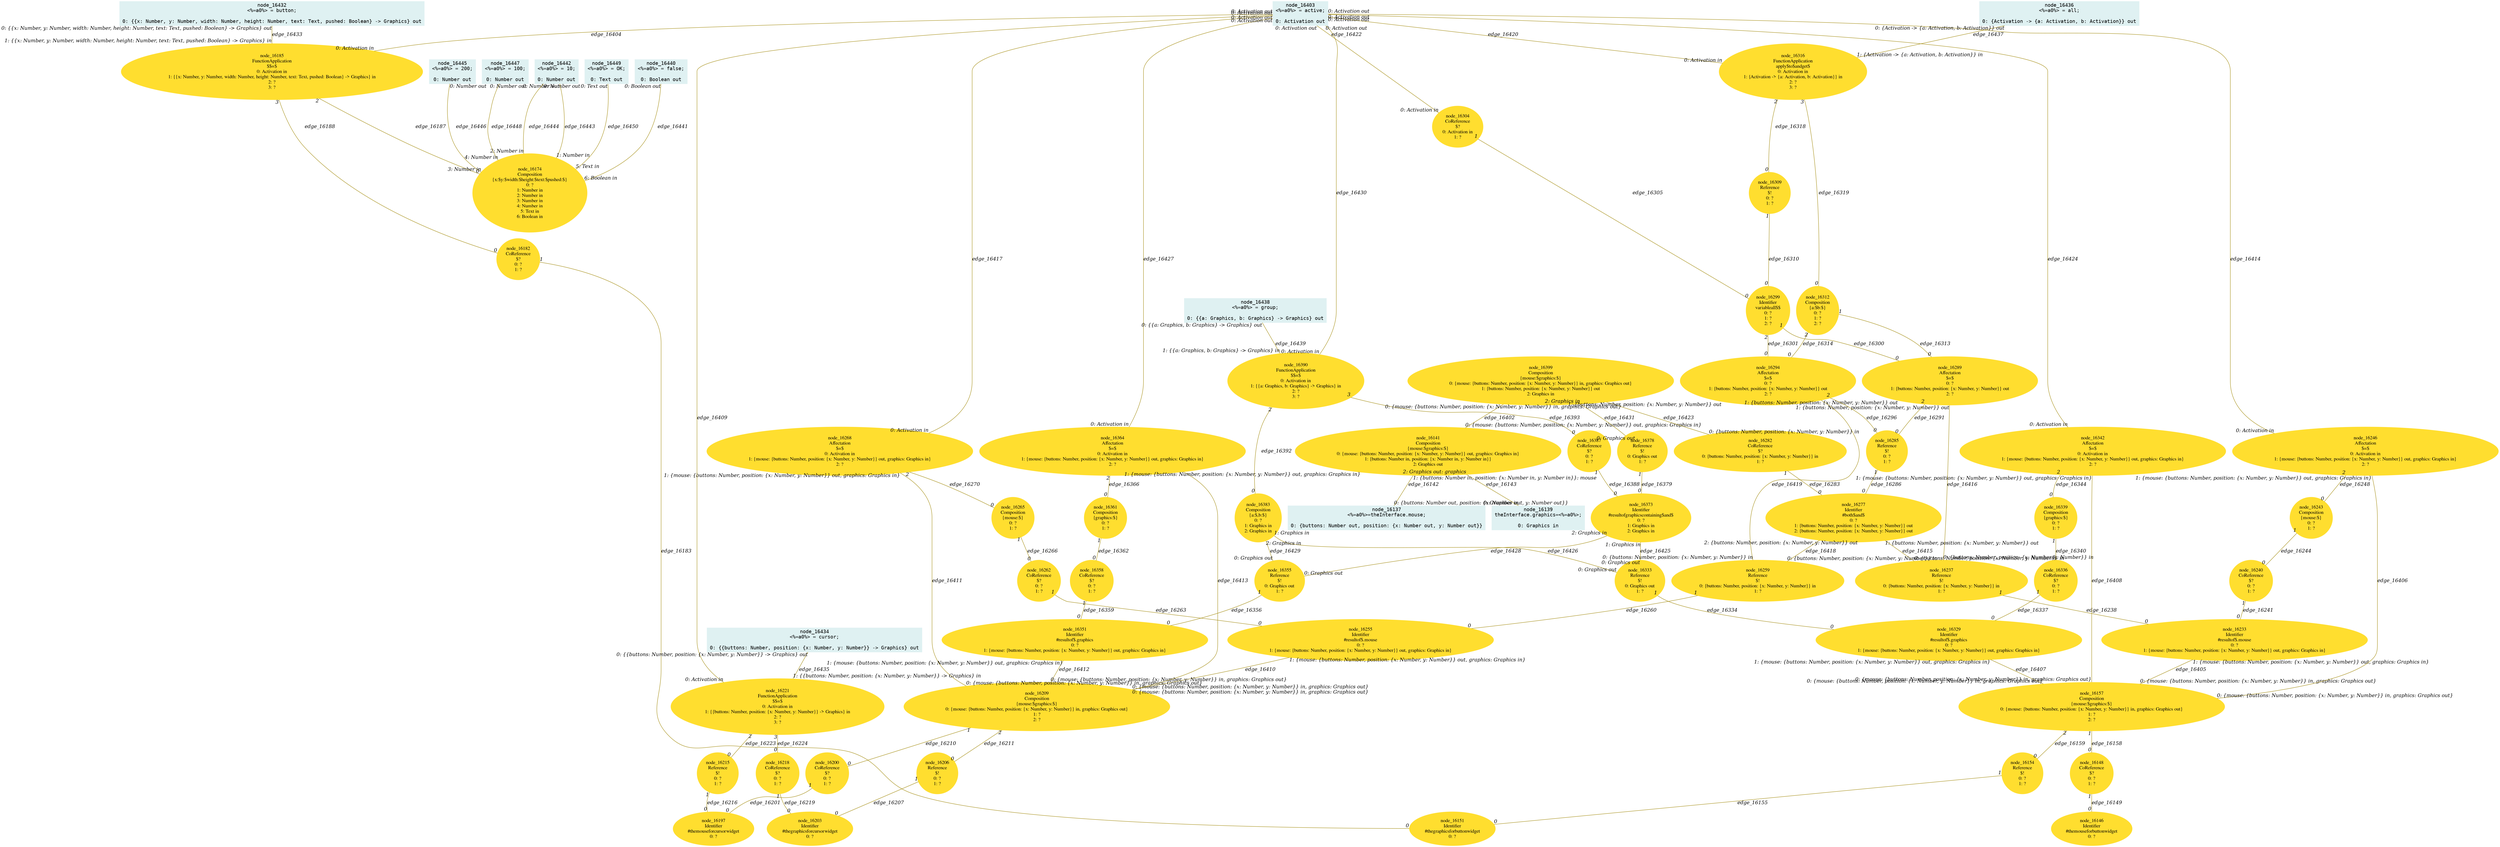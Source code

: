 digraph g{node_16137 [shape="box", style="filled", color="#dff1f2", fontname="Courier", label="node_16137
<%=a0%>=theInterface.mouse;

0: {buttons: Number out, position: {x: Number out, y: Number out}}" ]
node_16139 [shape="box", style="filled", color="#dff1f2", fontname="Courier", label="node_16139
theInterface.graphics=<%=a0%>;

0: Graphics in" ]
node_16141 [shape="ellipse", style="filled", color="#ffde2f", fontname="Times", label="node_16141
Composition
{mouse:$graphics:$}
0: {mouse: {buttons: Number, position: {x: Number, y: Number}} out, graphics: Graphics in}
1: {buttons: Number in, position: {x: Number in, y: Number in}}
2: Graphics out" ]
node_16146 [shape="ellipse", style="filled", color="#ffde2f", fontname="Times", label="node_16146
Identifier
#themouseforbuttonwidget
0: ?" ]
node_16148 [shape="ellipse", style="filled", color="#ffde2f", fontname="Times", label="node_16148
CoReference
$?
0: ?
1: ?" ]
node_16151 [shape="ellipse", style="filled", color="#ffde2f", fontname="Times", label="node_16151
Identifier
#thegraphicsforbuttonwidget
0: ?" ]
node_16154 [shape="ellipse", style="filled", color="#ffde2f", fontname="Times", label="node_16154
Reference
$!
0: ?
1: ?" ]
node_16157 [shape="ellipse", style="filled", color="#ffde2f", fontname="Times", label="node_16157
Composition
{mouse:$graphics:$}
0: {mouse: {buttons: Number, position: {x: Number, y: Number}} in, graphics: Graphics out}
1: ?
2: ?" ]
node_16174 [shape="ellipse", style="filled", color="#ffde2f", fontname="Times", label="node_16174
Composition
{x:$y:$width:$height:$text:$pushed:$}
0: ?
1: Number in
2: Number in
3: Number in
4: Number in
5: Text in
6: Boolean in" ]
node_16182 [shape="ellipse", style="filled", color="#ffde2f", fontname="Times", label="node_16182
CoReference
$?
0: ?
1: ?" ]
node_16185 [shape="ellipse", style="filled", color="#ffde2f", fontname="Times", label="node_16185
FunctionApplication
$$=$
0: Activation in
1: {{x: Number, y: Number, width: Number, height: Number, text: Text, pushed: Boolean} -> Graphics} in
2: ?
3: ?" ]
node_16197 [shape="ellipse", style="filled", color="#ffde2f", fontname="Times", label="node_16197
Identifier
#themouseforcursorwidget
0: ?" ]
node_16200 [shape="ellipse", style="filled", color="#ffde2f", fontname="Times", label="node_16200
CoReference
$?
0: ?
1: ?" ]
node_16203 [shape="ellipse", style="filled", color="#ffde2f", fontname="Times", label="node_16203
Identifier
#thegraphicsforcursorwidget
0: ?" ]
node_16206 [shape="ellipse", style="filled", color="#ffde2f", fontname="Times", label="node_16206
Reference
$!
0: ?
1: ?" ]
node_16209 [shape="ellipse", style="filled", color="#ffde2f", fontname="Times", label="node_16209
Composition
{mouse:$graphics:$}
0: {mouse: {buttons: Number, position: {x: Number, y: Number}} in, graphics: Graphics out}
1: ?
2: ?" ]
node_16215 [shape="ellipse", style="filled", color="#ffde2f", fontname="Times", label="node_16215
Reference
$!
0: ?
1: ?" ]
node_16218 [shape="ellipse", style="filled", color="#ffde2f", fontname="Times", label="node_16218
CoReference
$?
0: ?
1: ?" ]
node_16221 [shape="ellipse", style="filled", color="#ffde2f", fontname="Times", label="node_16221
FunctionApplication
$$=$
0: Activation in
1: {{buttons: Number, position: {x: Number, y: Number}} -> Graphics} in
2: ?
3: ?" ]
node_16233 [shape="ellipse", style="filled", color="#ffde2f", fontname="Times", label="node_16233
Identifier
#resultof$.mouse
0: ?
1: {mouse: {buttons: Number, position: {x: Number, y: Number}} out, graphics: Graphics in}" ]
node_16237 [shape="ellipse", style="filled", color="#ffde2f", fontname="Times", label="node_16237
Reference
$!
0: {buttons: Number, position: {x: Number, y: Number}} in
1: ?" ]
node_16240 [shape="ellipse", style="filled", color="#ffde2f", fontname="Times", label="node_16240
CoReference
$?
0: ?
1: ?" ]
node_16243 [shape="ellipse", style="filled", color="#ffde2f", fontname="Times", label="node_16243
Composition
{mouse:$}
0: ?
1: ?" ]
node_16246 [shape="ellipse", style="filled", color="#ffde2f", fontname="Times", label="node_16246
Affectation
$=$
0: Activation in
1: {mouse: {buttons: Number, position: {x: Number, y: Number}} out, graphics: Graphics in}
2: ?" ]
node_16255 [shape="ellipse", style="filled", color="#ffde2f", fontname="Times", label="node_16255
Identifier
#resultof$.mouse
0: ?
1: {mouse: {buttons: Number, position: {x: Number, y: Number}} out, graphics: Graphics in}" ]
node_16259 [shape="ellipse", style="filled", color="#ffde2f", fontname="Times", label="node_16259
Reference
$!
0: {buttons: Number, position: {x: Number, y: Number}} in
1: ?" ]
node_16262 [shape="ellipse", style="filled", color="#ffde2f", fontname="Times", label="node_16262
CoReference
$?
0: ?
1: ?" ]
node_16265 [shape="ellipse", style="filled", color="#ffde2f", fontname="Times", label="node_16265
Composition
{mouse:$}
0: ?
1: ?" ]
node_16268 [shape="ellipse", style="filled", color="#ffde2f", fontname="Times", label="node_16268
Affectation
$=$
0: Activation in
1: {mouse: {buttons: Number, position: {x: Number, y: Number}} out, graphics: Graphics in}
2: ?" ]
node_16277 [shape="ellipse", style="filled", color="#ffde2f", fontname="Times", label="node_16277
Identifier
#both$and$
0: ?
1: {buttons: Number, position: {x: Number, y: Number}} out
2: {buttons: Number, position: {x: Number, y: Number}} out" ]
node_16282 [shape="ellipse", style="filled", color="#ffde2f", fontname="Times", label="node_16282
CoReference
$?
0: {buttons: Number, position: {x: Number, y: Number}} in
1: ?" ]
node_16285 [shape="ellipse", style="filled", color="#ffde2f", fontname="Times", label="node_16285
Reference
$!
0: ?
1: ?" ]
node_16289 [shape="ellipse", style="filled", color="#ffde2f", fontname="Times", label="node_16289
Affectation
$=$
0: ?
1: {buttons: Number, position: {x: Number, y: Number}} out
2: ?" ]
node_16294 [shape="ellipse", style="filled", color="#ffde2f", fontname="Times", label="node_16294
Affectation
$=$
0: ?
1: {buttons: Number, position: {x: Number, y: Number}} out
2: ?" ]
node_16299 [shape="ellipse", style="filled", color="#ffde2f", fontname="Times", label="node_16299
Identifier
variableall$$
0: ?
1: ?
2: ?" ]
node_16304 [shape="ellipse", style="filled", color="#ffde2f", fontname="Times", label="node_16304
CoReference
$?
0: Activation in
1: ?" ]
node_16309 [shape="ellipse", style="filled", color="#ffde2f", fontname="Times", label="node_16309
Reference
$!
0: ?
1: ?" ]
node_16312 [shape="ellipse", style="filled", color="#ffde2f", fontname="Times", label="node_16312
Composition
{a:$b:$}
0: ?
1: ?
2: ?" ]
node_16316 [shape="ellipse", style="filled", color="#ffde2f", fontname="Times", label="node_16316
FunctionApplication
apply$to$andget$
0: Activation in
1: {Activation -> {a: Activation, b: Activation}} in
2: ?
3: ?" ]
node_16329 [shape="ellipse", style="filled", color="#ffde2f", fontname="Times", label="node_16329
Identifier
#resultof$.graphics
0: ?
1: {mouse: {buttons: Number, position: {x: Number, y: Number}} out, graphics: Graphics in}" ]
node_16333 [shape="ellipse", style="filled", color="#ffde2f", fontname="Times", label="node_16333
Reference
$!
0: Graphics out
1: ?" ]
node_16336 [shape="ellipse", style="filled", color="#ffde2f", fontname="Times", label="node_16336
CoReference
$?
0: ?
1: ?" ]
node_16339 [shape="ellipse", style="filled", color="#ffde2f", fontname="Times", label="node_16339
Composition
{graphics:$}
0: ?
1: ?" ]
node_16342 [shape="ellipse", style="filled", color="#ffde2f", fontname="Times", label="node_16342
Affectation
$=$
0: Activation in
1: {mouse: {buttons: Number, position: {x: Number, y: Number}} out, graphics: Graphics in}
2: ?" ]
node_16351 [shape="ellipse", style="filled", color="#ffde2f", fontname="Times", label="node_16351
Identifier
#resultof$.graphics
0: ?
1: {mouse: {buttons: Number, position: {x: Number, y: Number}} out, graphics: Graphics in}" ]
node_16355 [shape="ellipse", style="filled", color="#ffde2f", fontname="Times", label="node_16355
Reference
$!
0: Graphics out
1: ?" ]
node_16358 [shape="ellipse", style="filled", color="#ffde2f", fontname="Times", label="node_16358
CoReference
$?
0: ?
1: ?" ]
node_16361 [shape="ellipse", style="filled", color="#ffde2f", fontname="Times", label="node_16361
Composition
{graphics:$}
0: ?
1: ?" ]
node_16364 [shape="ellipse", style="filled", color="#ffde2f", fontname="Times", label="node_16364
Affectation
$=$
0: Activation in
1: {mouse: {buttons: Number, position: {x: Number, y: Number}} out, graphics: Graphics in}
2: ?" ]
node_16373 [shape="ellipse", style="filled", color="#ffde2f", fontname="Times", label="node_16373
Identifier
#resultofgraphicscontaining$and$
0: ?
1: Graphics in
2: Graphics in" ]
node_16378 [shape="ellipse", style="filled", color="#ffde2f", fontname="Times", label="node_16378
Reference
$!
0: Graphics out
1: ?" ]
node_16383 [shape="ellipse", style="filled", color="#ffde2f", fontname="Times", label="node_16383
Composition
{a:$,b:$}
0: ?
1: Graphics in
2: Graphics in" ]
node_16387 [shape="ellipse", style="filled", color="#ffde2f", fontname="Times", label="node_16387
CoReference
$?
0: ?
1: ?" ]
node_16390 [shape="ellipse", style="filled", color="#ffde2f", fontname="Times", label="node_16390
FunctionApplication
$$=$
0: Activation in
1: {{a: Graphics, b: Graphics} -> Graphics} in
2: ?
3: ?" ]
node_16399 [shape="ellipse", style="filled", color="#ffde2f", fontname="Times", label="node_16399
Composition
{mouse:$graphics:$}
0: {mouse: {buttons: Number, position: {x: Number, y: Number}} in, graphics: Graphics out}
1: {buttons: Number, position: {x: Number, y: Number}} out
2: Graphics in" ]
node_16403 [shape="box", style="filled", color="#dff1f2", fontname="Courier", label="node_16403
<%=a0%> = active;

0: Activation out" ]
node_16432 [shape="box", style="filled", color="#dff1f2", fontname="Courier", label="node_16432
<%=a0%> = button;

0: {{x: Number, y: Number, width: Number, height: Number, text: Text, pushed: Boolean} -> Graphics} out" ]
node_16434 [shape="box", style="filled", color="#dff1f2", fontname="Courier", label="node_16434
<%=a0%> = cursor;

0: {{buttons: Number, position: {x: Number, y: Number}} -> Graphics} out" ]
node_16436 [shape="box", style="filled", color="#dff1f2", fontname="Courier", label="node_16436
<%=a0%> = all;

0: {Activation -> {a: Activation, b: Activation}} out" ]
node_16438 [shape="box", style="filled", color="#dff1f2", fontname="Courier", label="node_16438
<%=a0%> = group;

0: {{a: Graphics, b: Graphics} -> Graphics} out" ]
node_16440 [shape="box", style="filled", color="#dff1f2", fontname="Courier", label="node_16440
<%=a0%> = false;

0: Boolean out" ]
node_16442 [shape="box", style="filled", color="#dff1f2", fontname="Courier", label="node_16442
<%=a0%> = 10;

0: Number out" ]
node_16445 [shape="box", style="filled", color="#dff1f2", fontname="Courier", label="node_16445
<%=a0%> = 200;

0: Number out" ]
node_16447 [shape="box", style="filled", color="#dff1f2", fontname="Courier", label="node_16447
<%=a0%> = 100;

0: Number out" ]
node_16449 [shape="box", style="filled", color="#dff1f2", fontname="Courier", label="node_16449
<%=a0%> = OK;

0: Text out" ]
node_16141 -> node_16137 [dir=none, arrowHead=none, fontname="Times-Italic", arrowsize=1, color="#9d8400", label="edge_16142",  headlabel="0: {buttons: Number out, position: {x: Number out, y: Number out}}", taillabel="1: {buttons: Number in, position: {x: Number in, y: Number in}}: mouse" ]
node_16141 -> node_16139 [dir=none, arrowHead=none, fontname="Times-Italic", arrowsize=1, color="#9d8400", label="edge_16143",  headlabel="0: Graphics in", taillabel="2: Graphics out: graphics" ]
node_16148 -> node_16146 [dir=none, arrowHead=none, fontname="Times-Italic", arrowsize=1, color="#9d8400", label="edge_16149",  headlabel="0", taillabel="1" ]
node_16154 -> node_16151 [dir=none, arrowHead=none, fontname="Times-Italic", arrowsize=1, color="#9d8400", label="edge_16155",  headlabel="0", taillabel="1" ]
node_16157 -> node_16148 [dir=none, arrowHead=none, fontname="Times-Italic", arrowsize=1, color="#9d8400", label="edge_16158",  headlabel="0", taillabel="1" ]
node_16157 -> node_16154 [dir=none, arrowHead=none, fontname="Times-Italic", arrowsize=1, color="#9d8400", label="edge_16159",  headlabel="0", taillabel="2" ]
node_16182 -> node_16151 [dir=none, arrowHead=none, fontname="Times-Italic", arrowsize=1, color="#9d8400", label="edge_16183",  headlabel="0", taillabel="1" ]
node_16185 -> node_16174 [dir=none, arrowHead=none, fontname="Times-Italic", arrowsize=1, color="#9d8400", label="edge_16187",  headlabel="0", taillabel="2" ]
node_16185 -> node_16182 [dir=none, arrowHead=none, fontname="Times-Italic", arrowsize=1, color="#9d8400", label="edge_16188",  headlabel="0", taillabel="3" ]
node_16200 -> node_16197 [dir=none, arrowHead=none, fontname="Times-Italic", arrowsize=1, color="#9d8400", label="edge_16201",  headlabel="0", taillabel="1" ]
node_16206 -> node_16203 [dir=none, arrowHead=none, fontname="Times-Italic", arrowsize=1, color="#9d8400", label="edge_16207",  headlabel="0", taillabel="1" ]
node_16209 -> node_16200 [dir=none, arrowHead=none, fontname="Times-Italic", arrowsize=1, color="#9d8400", label="edge_16210",  headlabel="0", taillabel="1" ]
node_16209 -> node_16206 [dir=none, arrowHead=none, fontname="Times-Italic", arrowsize=1, color="#9d8400", label="edge_16211",  headlabel="0", taillabel="2" ]
node_16215 -> node_16197 [dir=none, arrowHead=none, fontname="Times-Italic", arrowsize=1, color="#9d8400", label="edge_16216",  headlabel="0", taillabel="1" ]
node_16218 -> node_16203 [dir=none, arrowHead=none, fontname="Times-Italic", arrowsize=1, color="#9d8400", label="edge_16219",  headlabel="0", taillabel="1" ]
node_16221 -> node_16215 [dir=none, arrowHead=none, fontname="Times-Italic", arrowsize=1, color="#9d8400", label="edge_16223",  headlabel="0", taillabel="2" ]
node_16221 -> node_16218 [dir=none, arrowHead=none, fontname="Times-Italic", arrowsize=1, color="#9d8400", label="edge_16224",  headlabel="0", taillabel="3" ]
node_16237 -> node_16233 [dir=none, arrowHead=none, fontname="Times-Italic", arrowsize=1, color="#9d8400", label="edge_16238",  headlabel="0", taillabel="1" ]
node_16240 -> node_16233 [dir=none, arrowHead=none, fontname="Times-Italic", arrowsize=1, color="#9d8400", label="edge_16241",  headlabel="0", taillabel="1" ]
node_16243 -> node_16240 [dir=none, arrowHead=none, fontname="Times-Italic", arrowsize=1, color="#9d8400", label="edge_16244",  headlabel="0", taillabel="1" ]
node_16246 -> node_16243 [dir=none, arrowHead=none, fontname="Times-Italic", arrowsize=1, color="#9d8400", label="edge_16248",  headlabel="0", taillabel="2" ]
node_16259 -> node_16255 [dir=none, arrowHead=none, fontname="Times-Italic", arrowsize=1, color="#9d8400", label="edge_16260",  headlabel="0", taillabel="1" ]
node_16262 -> node_16255 [dir=none, arrowHead=none, fontname="Times-Italic", arrowsize=1, color="#9d8400", label="edge_16263",  headlabel="0", taillabel="1" ]
node_16265 -> node_16262 [dir=none, arrowHead=none, fontname="Times-Italic", arrowsize=1, color="#9d8400", label="edge_16266",  headlabel="0", taillabel="1" ]
node_16268 -> node_16265 [dir=none, arrowHead=none, fontname="Times-Italic", arrowsize=1, color="#9d8400", label="edge_16270",  headlabel="0", taillabel="2" ]
node_16282 -> node_16277 [dir=none, arrowHead=none, fontname="Times-Italic", arrowsize=1, color="#9d8400", label="edge_16283",  headlabel="0", taillabel="1" ]
node_16285 -> node_16277 [dir=none, arrowHead=none, fontname="Times-Italic", arrowsize=1, color="#9d8400", label="edge_16286",  headlabel="0", taillabel="1" ]
node_16289 -> node_16285 [dir=none, arrowHead=none, fontname="Times-Italic", arrowsize=1, color="#9d8400", label="edge_16291",  headlabel="0", taillabel="2" ]
node_16294 -> node_16285 [dir=none, arrowHead=none, fontname="Times-Italic", arrowsize=1, color="#9d8400", label="edge_16296",  headlabel="0", taillabel="2" ]
node_16299 -> node_16289 [dir=none, arrowHead=none, fontname="Times-Italic", arrowsize=1, color="#9d8400", label="edge_16300",  headlabel="0", taillabel="1" ]
node_16299 -> node_16294 [dir=none, arrowHead=none, fontname="Times-Italic", arrowsize=1, color="#9d8400", label="edge_16301",  headlabel="0", taillabel="2" ]
node_16304 -> node_16299 [dir=none, arrowHead=none, fontname="Times-Italic", arrowsize=1, color="#9d8400", label="edge_16305",  headlabel="0", taillabel="1" ]
node_16309 -> node_16299 [dir=none, arrowHead=none, fontname="Times-Italic", arrowsize=1, color="#9d8400", label="edge_16310",  headlabel="0", taillabel="1" ]
node_16312 -> node_16289 [dir=none, arrowHead=none, fontname="Times-Italic", arrowsize=1, color="#9d8400", label="edge_16313",  headlabel="0", taillabel="1" ]
node_16312 -> node_16294 [dir=none, arrowHead=none, fontname="Times-Italic", arrowsize=1, color="#9d8400", label="edge_16314",  headlabel="0", taillabel="2" ]
node_16316 -> node_16309 [dir=none, arrowHead=none, fontname="Times-Italic", arrowsize=1, color="#9d8400", label="edge_16318",  headlabel="0", taillabel="2" ]
node_16316 -> node_16312 [dir=none, arrowHead=none, fontname="Times-Italic", arrowsize=1, color="#9d8400", label="edge_16319",  headlabel="0", taillabel="3" ]
node_16333 -> node_16329 [dir=none, arrowHead=none, fontname="Times-Italic", arrowsize=1, color="#9d8400", label="edge_16334",  headlabel="0", taillabel="1" ]
node_16336 -> node_16329 [dir=none, arrowHead=none, fontname="Times-Italic", arrowsize=1, color="#9d8400", label="edge_16337",  headlabel="0", taillabel="1" ]
node_16339 -> node_16336 [dir=none, arrowHead=none, fontname="Times-Italic", arrowsize=1, color="#9d8400", label="edge_16340",  headlabel="0", taillabel="1" ]
node_16342 -> node_16339 [dir=none, arrowHead=none, fontname="Times-Italic", arrowsize=1, color="#9d8400", label="edge_16344",  headlabel="0", taillabel="2" ]
node_16355 -> node_16351 [dir=none, arrowHead=none, fontname="Times-Italic", arrowsize=1, color="#9d8400", label="edge_16356",  headlabel="0", taillabel="1" ]
node_16358 -> node_16351 [dir=none, arrowHead=none, fontname="Times-Italic", arrowsize=1, color="#9d8400", label="edge_16359",  headlabel="0", taillabel="1" ]
node_16361 -> node_16358 [dir=none, arrowHead=none, fontname="Times-Italic", arrowsize=1, color="#9d8400", label="edge_16362",  headlabel="0", taillabel="1" ]
node_16364 -> node_16361 [dir=none, arrowHead=none, fontname="Times-Italic", arrowsize=1, color="#9d8400", label="edge_16366",  headlabel="0", taillabel="2" ]
node_16378 -> node_16373 [dir=none, arrowHead=none, fontname="Times-Italic", arrowsize=1, color="#9d8400", label="edge_16379",  headlabel="0", taillabel="1" ]
node_16387 -> node_16373 [dir=none, arrowHead=none, fontname="Times-Italic", arrowsize=1, color="#9d8400", label="edge_16388",  headlabel="0", taillabel="1" ]
node_16390 -> node_16383 [dir=none, arrowHead=none, fontname="Times-Italic", arrowsize=1, color="#9d8400", label="edge_16392",  headlabel="0", taillabel="2" ]
node_16390 -> node_16387 [dir=none, arrowHead=none, fontname="Times-Italic", arrowsize=1, color="#9d8400", label="edge_16393",  headlabel="0", taillabel="3" ]
node_16399 -> node_16141 [dir=none, arrowHead=none, fontname="Times-Italic", arrowsize=1, color="#9d8400", label="edge_16402",  headlabel="0: {mouse: {buttons: Number, position: {x: Number, y: Number}} out, graphics: Graphics in}", taillabel="0: {mouse: {buttons: Number, position: {x: Number, y: Number}} in, graphics: Graphics out}" ]
node_16403 -> node_16185 [dir=none, arrowHead=none, fontname="Times-Italic", arrowsize=1, color="#9d8400", label="edge_16404",  headlabel="0: Activation in", taillabel="0: Activation out" ]
node_16233 -> node_16157 [dir=none, arrowHead=none, fontname="Times-Italic", arrowsize=1, color="#9d8400", label="edge_16405",  headlabel="0: {mouse: {buttons: Number, position: {x: Number, y: Number}} in, graphics: Graphics out}", taillabel="1: {mouse: {buttons: Number, position: {x: Number, y: Number}} out, graphics: Graphics in}" ]
node_16246 -> node_16157 [dir=none, arrowHead=none, fontname="Times-Italic", arrowsize=1, color="#9d8400", label="edge_16406",  headlabel="0: {mouse: {buttons: Number, position: {x: Number, y: Number}} in, graphics: Graphics out}", taillabel="1: {mouse: {buttons: Number, position: {x: Number, y: Number}} out, graphics: Graphics in}" ]
node_16329 -> node_16157 [dir=none, arrowHead=none, fontname="Times-Italic", arrowsize=1, color="#9d8400", label="edge_16407",  headlabel="0: {mouse: {buttons: Number, position: {x: Number, y: Number}} in, graphics: Graphics out}", taillabel="1: {mouse: {buttons: Number, position: {x: Number, y: Number}} out, graphics: Graphics in}" ]
node_16342 -> node_16157 [dir=none, arrowHead=none, fontname="Times-Italic", arrowsize=1, color="#9d8400", label="edge_16408",  headlabel="0: {mouse: {buttons: Number, position: {x: Number, y: Number}} in, graphics: Graphics out}", taillabel="1: {mouse: {buttons: Number, position: {x: Number, y: Number}} out, graphics: Graphics in}" ]
node_16403 -> node_16221 [dir=none, arrowHead=none, fontname="Times-Italic", arrowsize=1, color="#9d8400", label="edge_16409",  headlabel="0: Activation in", taillabel="0: Activation out" ]
node_16255 -> node_16209 [dir=none, arrowHead=none, fontname="Times-Italic", arrowsize=1, color="#9d8400", label="edge_16410",  headlabel="0: {mouse: {buttons: Number, position: {x: Number, y: Number}} in, graphics: Graphics out}", taillabel="1: {mouse: {buttons: Number, position: {x: Number, y: Number}} out, graphics: Graphics in}" ]
node_16268 -> node_16209 [dir=none, arrowHead=none, fontname="Times-Italic", arrowsize=1, color="#9d8400", label="edge_16411",  headlabel="0: {mouse: {buttons: Number, position: {x: Number, y: Number}} in, graphics: Graphics out}", taillabel="1: {mouse: {buttons: Number, position: {x: Number, y: Number}} out, graphics: Graphics in}" ]
node_16351 -> node_16209 [dir=none, arrowHead=none, fontname="Times-Italic", arrowsize=1, color="#9d8400", label="edge_16412",  headlabel="0: {mouse: {buttons: Number, position: {x: Number, y: Number}} in, graphics: Graphics out}", taillabel="1: {mouse: {buttons: Number, position: {x: Number, y: Number}} out, graphics: Graphics in}" ]
node_16364 -> node_16209 [dir=none, arrowHead=none, fontname="Times-Italic", arrowsize=1, color="#9d8400", label="edge_16413",  headlabel="0: {mouse: {buttons: Number, position: {x: Number, y: Number}} in, graphics: Graphics out}", taillabel="1: {mouse: {buttons: Number, position: {x: Number, y: Number}} out, graphics: Graphics in}" ]
node_16403 -> node_16246 [dir=none, arrowHead=none, fontname="Times-Italic", arrowsize=1, color="#9d8400", label="edge_16414",  headlabel="0: Activation in", taillabel="0: Activation out" ]
node_16277 -> node_16237 [dir=none, arrowHead=none, fontname="Times-Italic", arrowsize=1, color="#9d8400", label="edge_16415",  headlabel="0: {buttons: Number, position: {x: Number, y: Number}} in", taillabel="1: {buttons: Number, position: {x: Number, y: Number}} out" ]
node_16289 -> node_16237 [dir=none, arrowHead=none, fontname="Times-Italic", arrowsize=1, color="#9d8400", label="edge_16416",  headlabel="0: {buttons: Number, position: {x: Number, y: Number}} in", taillabel="1: {buttons: Number, position: {x: Number, y: Number}} out" ]
node_16403 -> node_16268 [dir=none, arrowHead=none, fontname="Times-Italic", arrowsize=1, color="#9d8400", label="edge_16417",  headlabel="0: Activation in", taillabel="0: Activation out" ]
node_16277 -> node_16259 [dir=none, arrowHead=none, fontname="Times-Italic", arrowsize=1, color="#9d8400", label="edge_16418",  headlabel="0: {buttons: Number, position: {x: Number, y: Number}} in", taillabel="2: {buttons: Number, position: {x: Number, y: Number}} out" ]
node_16294 -> node_16259 [dir=none, arrowHead=none, fontname="Times-Italic", arrowsize=1, color="#9d8400", label="edge_16419",  headlabel="0: {buttons: Number, position: {x: Number, y: Number}} in", taillabel="1: {buttons: Number, position: {x: Number, y: Number}} out" ]
node_16403 -> node_16316 [dir=none, arrowHead=none, fontname="Times-Italic", arrowsize=1, color="#9d8400", label="edge_16420",  headlabel="0: Activation in", taillabel="0: Activation out" ]
node_16403 -> node_16304 [dir=none, arrowHead=none, fontname="Times-Italic", arrowsize=1, color="#9d8400", label="edge_16422",  headlabel="0: Activation in", taillabel="0: Activation out" ]
node_16399 -> node_16282 [dir=none, arrowHead=none, fontname="Times-Italic", arrowsize=1, color="#9d8400", label="edge_16423",  headlabel="0: {buttons: Number, position: {x: Number, y: Number}} in", taillabel="1: {buttons: Number, position: {x: Number, y: Number}} out" ]
node_16403 -> node_16342 [dir=none, arrowHead=none, fontname="Times-Italic", arrowsize=1, color="#9d8400", label="edge_16424",  headlabel="0: Activation in", taillabel="0: Activation out" ]
node_16373 -> node_16333 [dir=none, arrowHead=none, fontname="Times-Italic", arrowsize=1, color="#9d8400", label="edge_16425",  headlabel="0: Graphics out", taillabel="1: Graphics in" ]
node_16383 -> node_16333 [dir=none, arrowHead=none, fontname="Times-Italic", arrowsize=1, color="#9d8400", label="edge_16426",  headlabel="0: Graphics out", taillabel="1: Graphics in" ]
node_16403 -> node_16364 [dir=none, arrowHead=none, fontname="Times-Italic", arrowsize=1, color="#9d8400", label="edge_16427",  headlabel="0: Activation in", taillabel="0: Activation out" ]
node_16373 -> node_16355 [dir=none, arrowHead=none, fontname="Times-Italic", arrowsize=1, color="#9d8400", label="edge_16428",  headlabel="0: Graphics out", taillabel="2: Graphics in" ]
node_16383 -> node_16355 [dir=none, arrowHead=none, fontname="Times-Italic", arrowsize=1, color="#9d8400", label="edge_16429",  headlabel="0: Graphics out", taillabel="2: Graphics in" ]
node_16403 -> node_16390 [dir=none, arrowHead=none, fontname="Times-Italic", arrowsize=1, color="#9d8400", label="edge_16430",  headlabel="0: Activation in", taillabel="0: Activation out" ]
node_16399 -> node_16378 [dir=none, arrowHead=none, fontname="Times-Italic", arrowsize=1, color="#9d8400", label="edge_16431",  headlabel="0: Graphics out", taillabel="2: Graphics in" ]
node_16432 -> node_16185 [dir=none, arrowHead=none, fontname="Times-Italic", arrowsize=1, color="#9d8400", label="edge_16433",  headlabel="1: {{x: Number, y: Number, width: Number, height: Number, text: Text, pushed: Boolean} -> Graphics} in", taillabel="0: {{x: Number, y: Number, width: Number, height: Number, text: Text, pushed: Boolean} -> Graphics} out" ]
node_16434 -> node_16221 [dir=none, arrowHead=none, fontname="Times-Italic", arrowsize=1, color="#9d8400", label="edge_16435",  headlabel="1: {{buttons: Number, position: {x: Number, y: Number}} -> Graphics} in", taillabel="0: {{buttons: Number, position: {x: Number, y: Number}} -> Graphics} out" ]
node_16436 -> node_16316 [dir=none, arrowHead=none, fontname="Times-Italic", arrowsize=1, color="#9d8400", label="edge_16437",  headlabel="1: {Activation -> {a: Activation, b: Activation}} in", taillabel="0: {Activation -> {a: Activation, b: Activation}} out" ]
node_16438 -> node_16390 [dir=none, arrowHead=none, fontname="Times-Italic", arrowsize=1, color="#9d8400", label="edge_16439",  headlabel="1: {{a: Graphics, b: Graphics} -> Graphics} in", taillabel="0: {{a: Graphics, b: Graphics} -> Graphics} out" ]
node_16440 -> node_16174 [dir=none, arrowHead=none, fontname="Times-Italic", arrowsize=1, color="#9d8400", label="edge_16441",  headlabel="6: Boolean in", taillabel="0: Boolean out" ]
node_16442 -> node_16174 [dir=none, arrowHead=none, fontname="Times-Italic", arrowsize=1, color="#9d8400", label="edge_16443",  headlabel="1: Number in", taillabel="0: Number out" ]
node_16442 -> node_16174 [dir=none, arrowHead=none, fontname="Times-Italic", arrowsize=1, color="#9d8400", label="edge_16444",  headlabel="2: Number in", taillabel="0: Number out" ]
node_16445 -> node_16174 [dir=none, arrowHead=none, fontname="Times-Italic", arrowsize=1, color="#9d8400", label="edge_16446",  headlabel="3: Number in", taillabel="0: Number out" ]
node_16447 -> node_16174 [dir=none, arrowHead=none, fontname="Times-Italic", arrowsize=1, color="#9d8400", label="edge_16448",  headlabel="4: Number in", taillabel="0: Number out" ]
node_16449 -> node_16174 [dir=none, arrowHead=none, fontname="Times-Italic", arrowsize=1, color="#9d8400", label="edge_16450",  headlabel="5: Text in", taillabel="0: Text out" ]
}